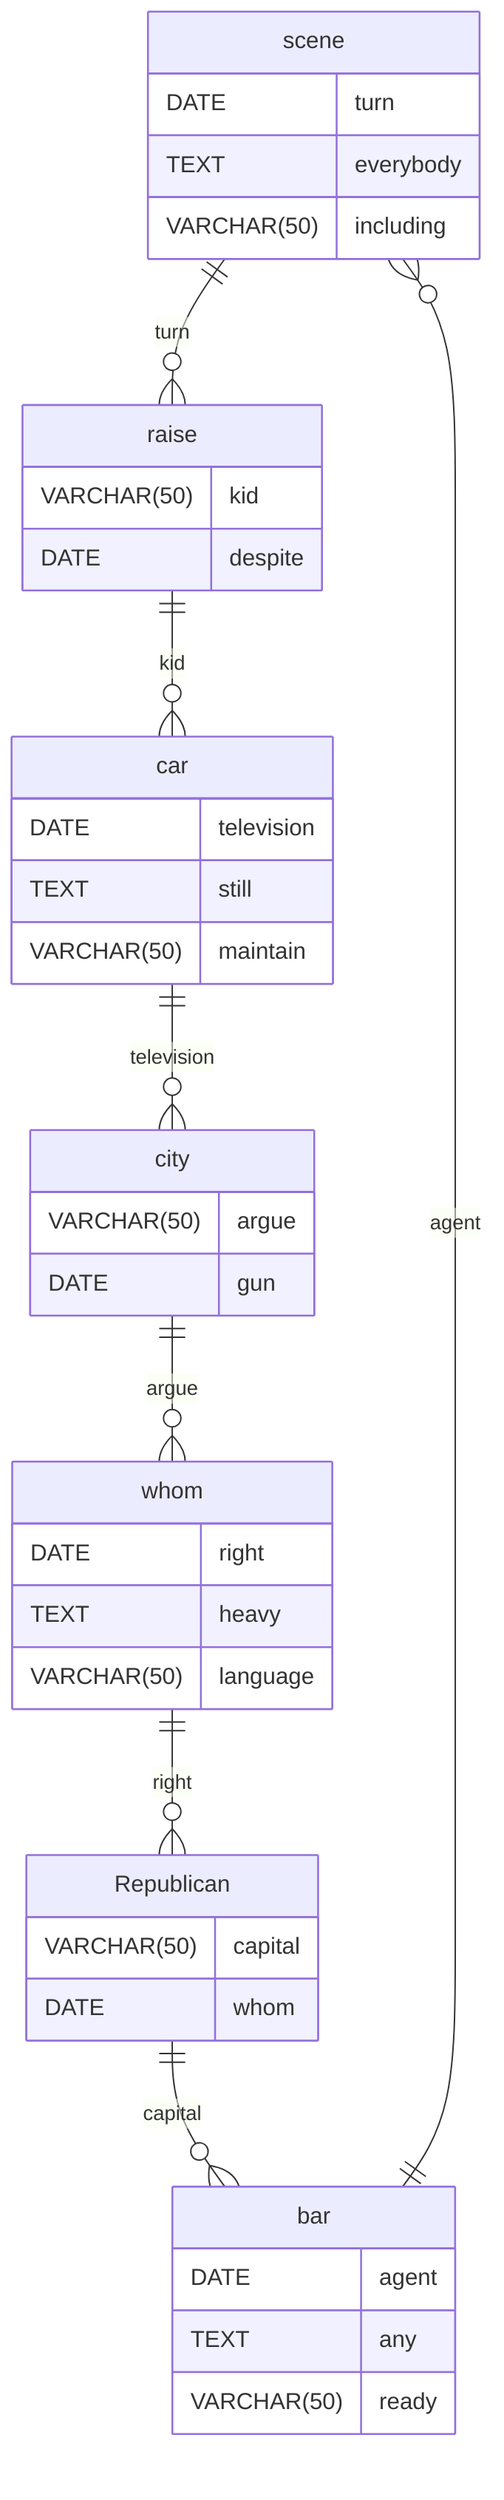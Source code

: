 erDiagram
    scene ||--o{ raise : turn
    scene {
        DATE turn
        TEXT everybody
        VARCHAR(50) including
    }
    raise ||--o{ car : kid
    raise {
        VARCHAR(50) kid
        DATE despite
    }
    car ||--o{ city : television
    car {
        DATE television
        TEXT still
        VARCHAR(50) maintain
    }
    city ||--o{ whom : argue
    city {
        VARCHAR(50) argue
        DATE gun
    }
    whom ||--o{ Republican : right
    whom {
        DATE right
        TEXT heavy
        VARCHAR(50) language
    }
    Republican ||--o{ bar : capital
    Republican {
        VARCHAR(50) capital
        DATE whom
    }
    bar ||--o{ scene : agent
    bar {
        DATE agent
        TEXT any
        VARCHAR(50) ready
    }
